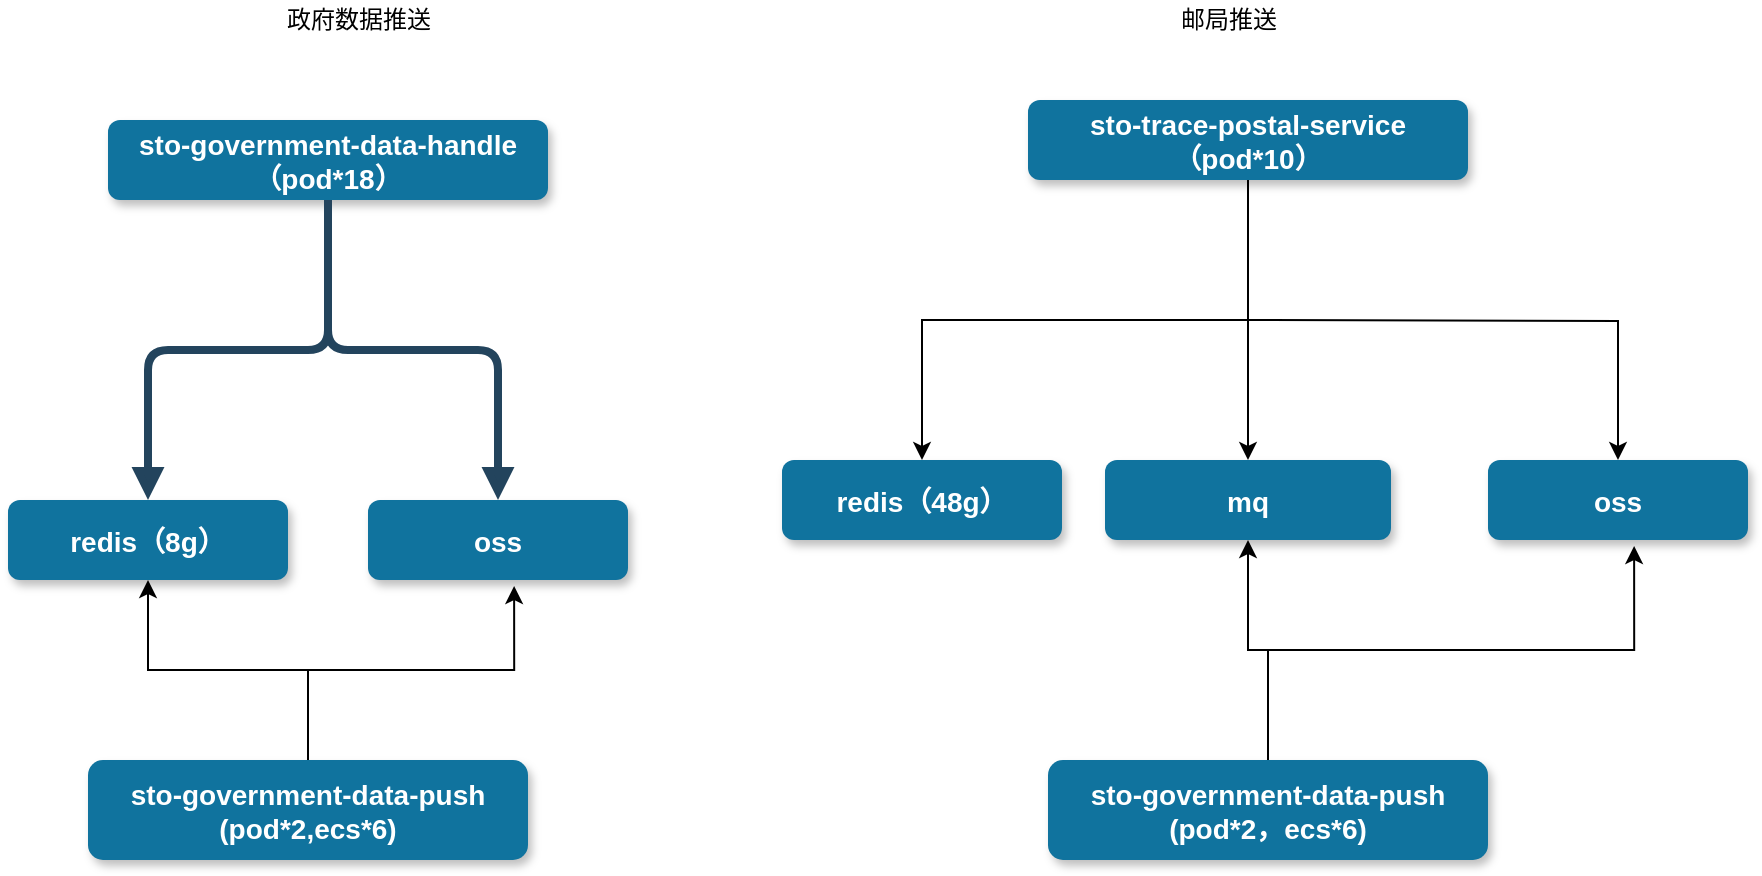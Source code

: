 <mxfile version="13.8.0" type="github">
  <diagram name="Page-1" id="97916047-d0de-89f5-080d-49f4d83e522f">
    <mxGraphModel dx="981" dy="480" grid="1" gridSize="10" guides="1" tooltips="1" connect="1" arrows="1" fold="1" page="1" pageScale="1.5" pageWidth="1169" pageHeight="827" background="#ffffff" math="0" shadow="0">
      <root>
        <mxCell id="0" />
        <mxCell id="1" parent="0" />
        <mxCell id="o6PUME0kN3w2c6MuNLLT-68" value="" style="edgeStyle=orthogonalEdgeStyle;rounded=0;orthogonalLoop=1;jettySize=auto;html=1;entryX=0.5;entryY=0;entryDx=0;entryDy=0;" edge="1" parent="1" source="2" target="o6PUME0kN3w2c6MuNLLT-67">
          <mxGeometry relative="1" as="geometry" />
        </mxCell>
        <mxCell id="2" value="sto-trace-postal-service&#xa;（pod*10）" style="rounded=1;fillColor=#10739E;strokeColor=none;shadow=1;gradientColor=none;fontStyle=1;fontColor=#FFFFFF;fontSize=14;" parent="1" vertex="1">
          <mxGeometry x="860" y="180" width="220" height="40" as="geometry" />
        </mxCell>
        <mxCell id="3" value="oss" style="rounded=1;fillColor=#10739E;strokeColor=none;shadow=1;gradientColor=none;fontStyle=1;fontColor=#FFFFFF;fontSize=14;" parent="1" vertex="1">
          <mxGeometry x="1090" y="360" width="130" height="40" as="geometry" />
        </mxCell>
        <mxCell id="PI8aZwKPxQTK2stiqgzw-55" value="redis（48g）" style="rounded=1;fillColor=#10739E;strokeColor=none;shadow=1;gradientColor=none;fontStyle=1;fontColor=#FFFFFF;fontSize=14;" parent="1" vertex="1">
          <mxGeometry x="737" y="360" width="140" height="40" as="geometry" />
        </mxCell>
        <mxCell id="PI8aZwKPxQTK2stiqgzw-59" style="edgeStyle=orthogonalEdgeStyle;rounded=0;orthogonalLoop=1;jettySize=auto;html=1;entryX=0.5;entryY=1;entryDx=0;entryDy=0;exitX=0.5;exitY=0;exitDx=0;exitDy=0;" parent="1" source="PI8aZwKPxQTK2stiqgzw-58" target="o6PUME0kN3w2c6MuNLLT-67" edge="1">
          <mxGeometry relative="1" as="geometry" />
        </mxCell>
        <mxCell id="PI8aZwKPxQTK2stiqgzw-60" style="edgeStyle=orthogonalEdgeStyle;rounded=0;orthogonalLoop=1;jettySize=auto;html=1;entryX=0.562;entryY=1.075;entryDx=0;entryDy=0;entryPerimeter=0;" parent="1" source="PI8aZwKPxQTK2stiqgzw-58" target="3" edge="1">
          <mxGeometry relative="1" as="geometry" />
        </mxCell>
        <mxCell id="PI8aZwKPxQTK2stiqgzw-58" value="sto-government-data-push&#xa;(pod*2，ecs*6)" style="rounded=1;fillColor=#10739E;strokeColor=none;shadow=1;gradientColor=none;fontStyle=1;fontColor=#FFFFFF;fontSize=14;" parent="1" vertex="1">
          <mxGeometry x="870" y="510" width="220" height="50" as="geometry" />
        </mxCell>
        <mxCell id="o6PUME0kN3w2c6MuNLLT-39" value="&lt;span style=&quot;color: rgba(0 , 0 , 0 , 0) ; font-family: monospace ; font-size: 0px&quot;&gt;%3CmxGraphModel%3E%3Croot%3E%3CmxCell%20id%3D%220%22%2F%3E%3CmxCell%20id%3D%221%22%20parent%3D%220%22%2F%3E%3CmxCell%20id%3D%222%22%20value%3D%22sto-government-data-handle%26%2310%3B%EF%BC%88pod*18%EF%BC%89%22%20style%3D%22rounded%3D1%3BfillColor%3D%2310739E%3BstrokeColor%3Dnone%3Bshadow%3D1%3BgradientColor%3Dnone%3BfontStyle%3D1%3BfontColor%3D%23FFFFFF%3BfontSize%3D14%3B%22%20vertex%3D%221%22%20parent%3D%221%22%3E%3CmxGeometry%20x%3D%22380%22%20y%3D%22170%22%20width%3D%22220%22%20height%3D%2240%22%20as%3D%22geometry%22%2F%3E%3C%2FmxCell%3E%3CmxCell%20id%3D%223%22%20value%3D%22oss%22%20style%3D%22rounded%3D1%3BfillColor%3D%2310739E%3BstrokeColor%3Dnone%3Bshadow%3D1%3BgradientColor%3Dnone%3BfontStyle%3D1%3BfontColor%3D%23FFFFFF%3BfontSize%3D14%3B%22%20vertex%3D%221%22%20parent%3D%221%22%3E%3CmxGeometry%20x%3D%22510%22%20y%3D%22360%22%20width%3D%22130%22%20height%3D%2240%22%20as%3D%22geometry%22%2F%3E%3C%2FmxCell%3E%3CmxCell%20id%3D%224%22%20value%3D%22%22%20style%3D%22edgeStyle%3DelbowEdgeStyle%3Belbow%3Dvertical%3BstrokeWidth%3D4%3BendArrow%3Dblock%3BendFill%3D1%3BfontStyle%3D1%3BstrokeColor%3D%2323445D%3B%22%20edge%3D%221%22%20source%3D%222%22%20target%3D%223%22%20parent%3D%221%22%3E%3CmxGeometry%20x%3D%2222%22%20y%3D%22165.5%22%20width%3D%22100%22%20height%3D%22100%22%20as%3D%22geometry%22%3E%3CmxPoint%20x%3D%2222%22%20y%3D%22265.5%22%20as%3D%22sourcePoint%22%2F%3E%3CmxPoint%20x%3D%22122%22%20y%3D%22165.5%22%20as%3D%22targetPoint%22%2F%3E%3C%2FmxGeometry%3E%3C%2FmxCell%3E%3CmxCell%20id%3D%225%22%20value%3D%22redis%EF%BC%888g%EF%BC%89%22%20style%3D%22rounded%3D1%3BfillColor%3D%2310739E%3BstrokeColor%3Dnone%3Bshadow%3D1%3BgradientColor%3Dnone%3BfontStyle%3D1%3BfontColor%3D%23FFFFFF%3BfontSize%3D14%3B%22%20vertex%3D%221%22%20parent%3D%221%22%3E%3CmxGeometry%20x%3D%22330%22%20y%3D%22360%22%20width%3D%22140%22%20height%3D%2240%22%20as%3D%22geometry%22%2F%3E%3C%2FmxCell%3E%3CmxCell%20id%3D%226%22%20value%3D%22%22%20style%3D%22edgeStyle%3DelbowEdgeStyle%3Belbow%3Dvertical%3BstrokeWidth%3D4%3BendArrow%3Dblock%3BendFill%3D1%3BfontStyle%3D1%3BstrokeColor%3D%2323445D%3BentryX%3D0.5%3BentryY%3D0%3BentryDx%3D0%3BentryDy%3D0%3BexitX%3D0.5%3BexitY%3D1%3BexitDx%3D0%3BexitDy%3D0%3B%22%20edge%3D%221%22%20source%3D%222%22%20target%3D%225%22%20parent%3D%221%22%3E%3CmxGeometry%20x%3D%2232%22%20y%3D%22175.5%22%20width%3D%22100%22%20height%3D%22100%22%20as%3D%22geometry%22%3E%3CmxPoint%20x%3D%22510%22%20y%3D%22190%22%20as%3D%22sourcePoint%22%2F%3E%3CmxPoint%20x%3D%22590%22%20y%3D%22370%22%20as%3D%22targetPoint%22%2F%3E%3C%2FmxGeometry%3E%3C%2FmxCell%3E%3CmxCell%20id%3D%227%22%20style%3D%22edgeStyle%3DorthogonalEdgeStyle%3Brounded%3D0%3BorthogonalLoop%3D1%3BjettySize%3Dauto%3Bhtml%3D1%3BentryX%3D0.5%3BentryY%3D1%3BentryDx%3D0%3BentryDy%3D0%3BexitX%3D0.5%3BexitY%3D0%3BexitDx%3D0%3BexitDy%3D0%3B%22%20edge%3D%221%22%20source%3D%229%22%20target%3D%225%22%20parent%3D%221%22%3E%3CmxGeometry%20relative%3D%221%22%20as%3D%22geometry%22%2F%3E%3C%2FmxCell%3E%3CmxCell%20id%3D%228%22%20style%3D%22edgeStyle%3DorthogonalEdgeStyle%3Brounded%3D0%3BorthogonalLoop%3D1%3BjettySize%3Dauto%3Bhtml%3D1%3BentryX%3D0.562%3BentryY%3D1.075%3BentryDx%3D0%3BentryDy%3D0%3BentryPerimeter%3D0%3B%22%20edge%3D%221%22%20source%3D%229%22%20target%3D%223%22%20parent%3D%221%22%3E%3CmxGeometry%20relative%3D%221%22%20as%3D%22geometry%22%2F%3E%3C%2FmxCell%3E%3CmxCell%20id%3D%229%22%20value%3D%22sto-government-data-push%26%2310%3B(pod*2%2Cecs*6)%22%20style%3D%22rounded%3D1%3BfillColor%3D%2310739E%3BstrokeColor%3Dnone%3Bshadow%3D1%3BgradientColor%3Dnone%3BfontStyle%3D1%3BfontColor%3D%23FFFFFF%3BfontSize%3D14%3B%22%20vertex%3D%221%22%20parent%3D%221%22%3E%3CmxGeometry%20x%3D%22370%22%20y%3D%22490%22%20width%3D%22220%22%20height%3D%2250%22%20as%3D%22geometry%22%2F%3E%3C%2FmxCell%3E%3CmxCell%20id%3D%2210%22%20value%3D%22%E6%94%BF%E5%BA%9C%E6%95%B0%E6%8D%AE%E6%8E%A8%E9%80%81%22%20style%3D%22rounded%3D0%3BwhiteSpace%3Dwrap%3Bhtml%3D1%3B%22%20vertex%3D%221%22%20parent%3D%221%22%3E%3CmxGeometry%20x%3D%22440%22%20y%3D%2290%22%20width%3D%22120%22%20height%3D%2260%22%20as%3D%22geometry%22%2F%3E%3C%2FmxCell%3E%3C%2Froot%3E%3C%2FmxGraphModel%3E&lt;/span&gt;" style="text;html=1;align=center;verticalAlign=middle;resizable=0;points=[];autosize=1;" vertex="1" parent="1">
          <mxGeometry x="870" y="180" width="20" height="20" as="geometry" />
        </mxCell>
        <mxCell id="o6PUME0kN3w2c6MuNLLT-40" value="政府数据推送" style="text;html=1;align=center;verticalAlign=middle;resizable=0;points=[];autosize=1;" vertex="1" parent="1">
          <mxGeometry x="480" y="130" width="90" height="20" as="geometry" />
        </mxCell>
        <mxCell id="o6PUME0kN3w2c6MuNLLT-41" value="&lt;span style=&quot;color: rgba(0 , 0 , 0 , 0) ; font-family: monospace ; font-size: 0px&quot;&gt;%3CmxGraphModel%3E%3Croot%3E%3CmxCell%20id%3D%220%22%2F%3E%3CmxCell%20id%3D%221%22%20parent%3D%220%22%2F%3E%3CmxCell%20id%3D%222%22%20value%3D%22sto-government-data-handle%26%2310%3B%EF%BC%88pod*18%EF%BC%89%22%20style%3D%22rounded%3D1%3BfillColor%3D%2310739E%3BstrokeColor%3Dnone%3Bshadow%3D1%3BgradientColor%3Dnone%3BfontStyle%3D1%3BfontColor%3D%23FFFFFF%3BfontSize%3D14%3B%22%20vertex%3D%221%22%20parent%3D%221%22%3E%3CmxGeometry%20x%3D%22380%22%20y%3D%22170%22%20width%3D%22220%22%20height%3D%2240%22%20as%3D%22geometry%22%2F%3E%3C%2FmxCell%3E%3CmxCell%20id%3D%223%22%20value%3D%22oss%22%20style%3D%22rounded%3D1%3BfillColor%3D%2310739E%3BstrokeColor%3Dnone%3Bshadow%3D1%3BgradientColor%3Dnone%3BfontStyle%3D1%3BfontColor%3D%23FFFFFF%3BfontSize%3D14%3B%22%20vertex%3D%221%22%20parent%3D%221%22%3E%3CmxGeometry%20x%3D%22510%22%20y%3D%22360%22%20width%3D%22130%22%20height%3D%2240%22%20as%3D%22geometry%22%2F%3E%3C%2FmxCell%3E%3CmxCell%20id%3D%224%22%20value%3D%22%22%20style%3D%22edgeStyle%3DelbowEdgeStyle%3Belbow%3Dvertical%3BstrokeWidth%3D4%3BendArrow%3Dblock%3BendFill%3D1%3BfontStyle%3D1%3BstrokeColor%3D%2323445D%3B%22%20edge%3D%221%22%20source%3D%222%22%20target%3D%223%22%20parent%3D%221%22%3E%3CmxGeometry%20x%3D%2222%22%20y%3D%22165.5%22%20width%3D%22100%22%20height%3D%22100%22%20as%3D%22geometry%22%3E%3CmxPoint%20x%3D%2222%22%20y%3D%22265.5%22%20as%3D%22sourcePoint%22%2F%3E%3CmxPoint%20x%3D%22122%22%20y%3D%22165.5%22%20as%3D%22targetPoint%22%2F%3E%3C%2FmxGeometry%3E%3C%2FmxCell%3E%3CmxCell%20id%3D%225%22%20value%3D%22redis%EF%BC%888g%EF%BC%89%22%20style%3D%22rounded%3D1%3BfillColor%3D%2310739E%3BstrokeColor%3Dnone%3Bshadow%3D1%3BgradientColor%3Dnone%3BfontStyle%3D1%3BfontColor%3D%23FFFFFF%3BfontSize%3D14%3B%22%20vertex%3D%221%22%20parent%3D%221%22%3E%3CmxGeometry%20x%3D%22330%22%20y%3D%22360%22%20width%3D%22140%22%20height%3D%2240%22%20as%3D%22geometry%22%2F%3E%3C%2FmxCell%3E%3CmxCell%20id%3D%226%22%20value%3D%22%22%20style%3D%22edgeStyle%3DelbowEdgeStyle%3Belbow%3Dvertical%3BstrokeWidth%3D4%3BendArrow%3Dblock%3BendFill%3D1%3BfontStyle%3D1%3BstrokeColor%3D%2323445D%3BentryX%3D0.5%3BentryY%3D0%3BentryDx%3D0%3BentryDy%3D0%3BexitX%3D0.5%3BexitY%3D1%3BexitDx%3D0%3BexitDy%3D0%3B%22%20edge%3D%221%22%20source%3D%222%22%20target%3D%225%22%20parent%3D%221%22%3E%3CmxGeometry%20x%3D%2232%22%20y%3D%22175.5%22%20width%3D%22100%22%20height%3D%22100%22%20as%3D%22geometry%22%3E%3CmxPoint%20x%3D%22510%22%20y%3D%22190%22%20as%3D%22sourcePoint%22%2F%3E%3CmxPoint%20x%3D%22590%22%20y%3D%22370%22%20as%3D%22targetPoint%22%2F%3E%3C%2FmxGeometry%3E%3C%2FmxCell%3E%3CmxCell%20id%3D%227%22%20style%3D%22edgeStyle%3DorthogonalEdgeStyle%3Brounded%3D0%3BorthogonalLoop%3D1%3BjettySize%3Dauto%3Bhtml%3D1%3BentryX%3D0.5%3BentryY%3D1%3BentryDx%3D0%3BentryDy%3D0%3BexitX%3D0.5%3BexitY%3D0%3BexitDx%3D0%3BexitDy%3D0%3B%22%20edge%3D%221%22%20source%3D%229%22%20target%3D%225%22%20parent%3D%221%22%3E%3CmxGeometry%20relative%3D%221%22%20as%3D%22geometry%22%2F%3E%3C%2FmxCell%3E%3CmxCell%20id%3D%228%22%20style%3D%22edgeStyle%3DorthogonalEdgeStyle%3Brounded%3D0%3BorthogonalLoop%3D1%3BjettySize%3Dauto%3Bhtml%3D1%3BentryX%3D0.562%3BentryY%3D1.075%3BentryDx%3D0%3BentryDy%3D0%3BentryPerimeter%3D0%3B%22%20edge%3D%221%22%20source%3D%229%22%20target%3D%223%22%20parent%3D%221%22%3E%3CmxGeometry%20relative%3D%221%22%20as%3D%22geometry%22%2F%3E%3C%2FmxCell%3E%3CmxCell%20id%3D%229%22%20value%3D%22sto-government-data-push%26%2310%3B(pod*2%2Cecs*6)%22%20style%3D%22rounded%3D1%3BfillColor%3D%2310739E%3BstrokeColor%3Dnone%3Bshadow%3D1%3BgradientColor%3Dnone%3BfontStyle%3D1%3BfontColor%3D%23FFFFFF%3BfontSize%3D14%3B%22%20vertex%3D%221%22%20parent%3D%221%22%3E%3CmxGeometry%20x%3D%22370%22%20y%3D%22490%22%20width%3D%22220%22%20height%3D%2250%22%20as%3D%22geometry%22%2F%3E%3C%2FmxCell%3E%3CmxCell%20id%3D%2210%22%20value%3D%22%E6%94%BF%E5%BA%9C%E6%95%B0%E6%8D%AE%E6%8E%A8%E9%80%81%22%20style%3D%22rounded%3D0%3BwhiteSpace%3Dwrap%3Bhtml%3D1%3B%22%20vertex%3D%221%22%20parent%3D%221%22%3E%3CmxGeometry%20x%3D%22440%22%20y%3D%2290%22%20width%3D%22120%22%20height%3D%2260%22%20as%3D%22geometry%22%2F%3E%3C%2FmxCell%3E%3C%2Froot%3E%3C%2FmxGraphModel%3E&lt;/span&gt;" style="text;html=1;align=center;verticalAlign=middle;resizable=0;points=[];autosize=1;" vertex="1" parent="1">
          <mxGeometry x="970" y="220" width="20" height="20" as="geometry" />
        </mxCell>
        <mxCell id="o6PUME0kN3w2c6MuNLLT-51" value="sto-government-data-handle&#xa;（pod*18）" style="rounded=1;fillColor=#10739E;strokeColor=none;shadow=1;gradientColor=none;fontStyle=1;fontColor=#FFFFFF;fontSize=14;" vertex="1" parent="1">
          <mxGeometry x="400" y="190" width="220" height="40" as="geometry" />
        </mxCell>
        <mxCell id="o6PUME0kN3w2c6MuNLLT-52" value="oss" style="rounded=1;fillColor=#10739E;strokeColor=none;shadow=1;gradientColor=none;fontStyle=1;fontColor=#FFFFFF;fontSize=14;" vertex="1" parent="1">
          <mxGeometry x="530" y="380" width="130" height="40" as="geometry" />
        </mxCell>
        <mxCell id="o6PUME0kN3w2c6MuNLLT-53" value="" style="edgeStyle=elbowEdgeStyle;elbow=vertical;strokeWidth=4;endArrow=block;endFill=1;fontStyle=1;strokeColor=#23445D;" edge="1" parent="1" source="o6PUME0kN3w2c6MuNLLT-51" target="o6PUME0kN3w2c6MuNLLT-52">
          <mxGeometry x="42" y="185.5" width="100" height="100" as="geometry">
            <mxPoint x="42" y="285.5" as="sourcePoint" />
            <mxPoint x="142" y="185.5" as="targetPoint" />
          </mxGeometry>
        </mxCell>
        <mxCell id="o6PUME0kN3w2c6MuNLLT-54" value="redis（8g）" style="rounded=1;fillColor=#10739E;strokeColor=none;shadow=1;gradientColor=none;fontStyle=1;fontColor=#FFFFFF;fontSize=14;" vertex="1" parent="1">
          <mxGeometry x="350" y="380" width="140" height="40" as="geometry" />
        </mxCell>
        <mxCell id="o6PUME0kN3w2c6MuNLLT-55" value="" style="edgeStyle=elbowEdgeStyle;elbow=vertical;strokeWidth=4;endArrow=block;endFill=1;fontStyle=1;strokeColor=#23445D;entryX=0.5;entryY=0;entryDx=0;entryDy=0;exitX=0.5;exitY=1;exitDx=0;exitDy=0;" edge="1" parent="1" source="o6PUME0kN3w2c6MuNLLT-51" target="o6PUME0kN3w2c6MuNLLT-54">
          <mxGeometry x="52" y="195.5" width="100" height="100" as="geometry">
            <mxPoint x="530" y="210" as="sourcePoint" />
            <mxPoint x="610" y="390" as="targetPoint" />
          </mxGeometry>
        </mxCell>
        <mxCell id="o6PUME0kN3w2c6MuNLLT-56" style="edgeStyle=orthogonalEdgeStyle;rounded=0;orthogonalLoop=1;jettySize=auto;html=1;entryX=0.5;entryY=1;entryDx=0;entryDy=0;exitX=0.5;exitY=0;exitDx=0;exitDy=0;" edge="1" parent="1" source="o6PUME0kN3w2c6MuNLLT-58" target="o6PUME0kN3w2c6MuNLLT-54">
          <mxGeometry relative="1" as="geometry" />
        </mxCell>
        <mxCell id="o6PUME0kN3w2c6MuNLLT-57" style="edgeStyle=orthogonalEdgeStyle;rounded=0;orthogonalLoop=1;jettySize=auto;html=1;entryX=0.562;entryY=1.075;entryDx=0;entryDy=0;entryPerimeter=0;" edge="1" parent="1" source="o6PUME0kN3w2c6MuNLLT-58" target="o6PUME0kN3w2c6MuNLLT-52">
          <mxGeometry relative="1" as="geometry" />
        </mxCell>
        <mxCell id="o6PUME0kN3w2c6MuNLLT-58" value="sto-government-data-push&#xa;(pod*2,ecs*6)" style="rounded=1;fillColor=#10739E;strokeColor=none;shadow=1;gradientColor=none;fontStyle=1;fontColor=#FFFFFF;fontSize=14;" vertex="1" parent="1">
          <mxGeometry x="390" y="510" width="220" height="50" as="geometry" />
        </mxCell>
        <mxCell id="o6PUME0kN3w2c6MuNLLT-61" value="&lt;span style=&quot;color: rgba(0 , 0 , 0 , 0) ; font-family: monospace ; font-size: 0px&quot;&gt;%3CmxGraphModel%3E%3Croot%3E%3CmxCell%20id%3D%220%22%2F%3E%3CmxCell%20id%3D%221%22%20parent%3D%220%22%2F%3E%3CmxCell%20id%3D%222%22%20value%3D%22%E6%94%BF%E5%BA%9C%E6%95%B0%E6%8D%AE%E6%8E%A8%E9%80%81%22%20style%3D%22text%3Bhtml%3D1%3Balign%3Dcenter%3BverticalAlign%3Dmiddle%3Bresizable%3D0%3Bpoints%3D%5B%5D%3Bautosize%3D1%3B%22%20vertex%3D%221%22%20parent%3D%221%22%3E%3CmxGeometry%20x%3D%22915%22%20y%3D%22130%22%20width%3D%2290%22%20height%3D%2220%22%20as%3D%22geometry%22%2F%3E%3C%2FmxCell%3E%3C%2Froot%3E%3C%2FmxGraphModel%3E&lt;/span&gt;" style="text;html=1;align=center;verticalAlign=middle;resizable=0;points=[];autosize=1;" vertex="1" parent="1">
          <mxGeometry x="460" y="140" width="20" height="20" as="geometry" />
        </mxCell>
        <mxCell id="o6PUME0kN3w2c6MuNLLT-62" value="邮局推送" style="text;html=1;align=center;verticalAlign=middle;resizable=0;points=[];autosize=1;" vertex="1" parent="1">
          <mxGeometry x="930" y="130" width="60" height="20" as="geometry" />
        </mxCell>
        <mxCell id="o6PUME0kN3w2c6MuNLLT-67" value="mq" style="rounded=1;fillColor=#10739E;strokeColor=none;shadow=1;gradientColor=none;fontStyle=1;fontColor=#FFFFFF;fontSize=14;" vertex="1" parent="1">
          <mxGeometry x="898.5" y="360" width="143" height="40" as="geometry" />
        </mxCell>
        <mxCell id="o6PUME0kN3w2c6MuNLLT-70" value="" style="edgeStyle=orthogonalEdgeStyle;rounded=0;orthogonalLoop=1;jettySize=auto;html=1;entryX=0.5;entryY=0;entryDx=0;entryDy=0;exitX=0.5;exitY=1;exitDx=0;exitDy=0;" edge="1" parent="1" source="2" target="PI8aZwKPxQTK2stiqgzw-55">
          <mxGeometry relative="1" as="geometry">
            <mxPoint x="980" y="230" as="sourcePoint" />
            <mxPoint x="815.5" y="370" as="targetPoint" />
          </mxGeometry>
        </mxCell>
        <mxCell id="o6PUME0kN3w2c6MuNLLT-71" value="" style="edgeStyle=orthogonalEdgeStyle;rounded=0;orthogonalLoop=1;jettySize=auto;html=1;entryX=0.5;entryY=0;entryDx=0;entryDy=0;" edge="1" parent="1" target="3">
          <mxGeometry relative="1" as="geometry">
            <mxPoint x="970" y="290" as="sourcePoint" />
            <mxPoint x="825.5" y="380" as="targetPoint" />
          </mxGeometry>
        </mxCell>
      </root>
    </mxGraphModel>
  </diagram>
</mxfile>
